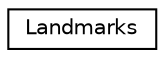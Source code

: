 digraph "Graphical Class Hierarchy"
{
 // LATEX_PDF_SIZE
  edge [fontname="Helvetica",fontsize="10",labelfontname="Helvetica",labelfontsize="10"];
  node [fontname="Helvetica",fontsize="10",shape=record];
  rankdir="LR";
  Node0 [label="Landmarks",height=0.2,width=0.4,color="black", fillcolor="white", style="filled",URL="$struct_landmarks.html",tooltip="Estructura para almacenar los landmarks, discriminados segun rasgo facial."];
}
